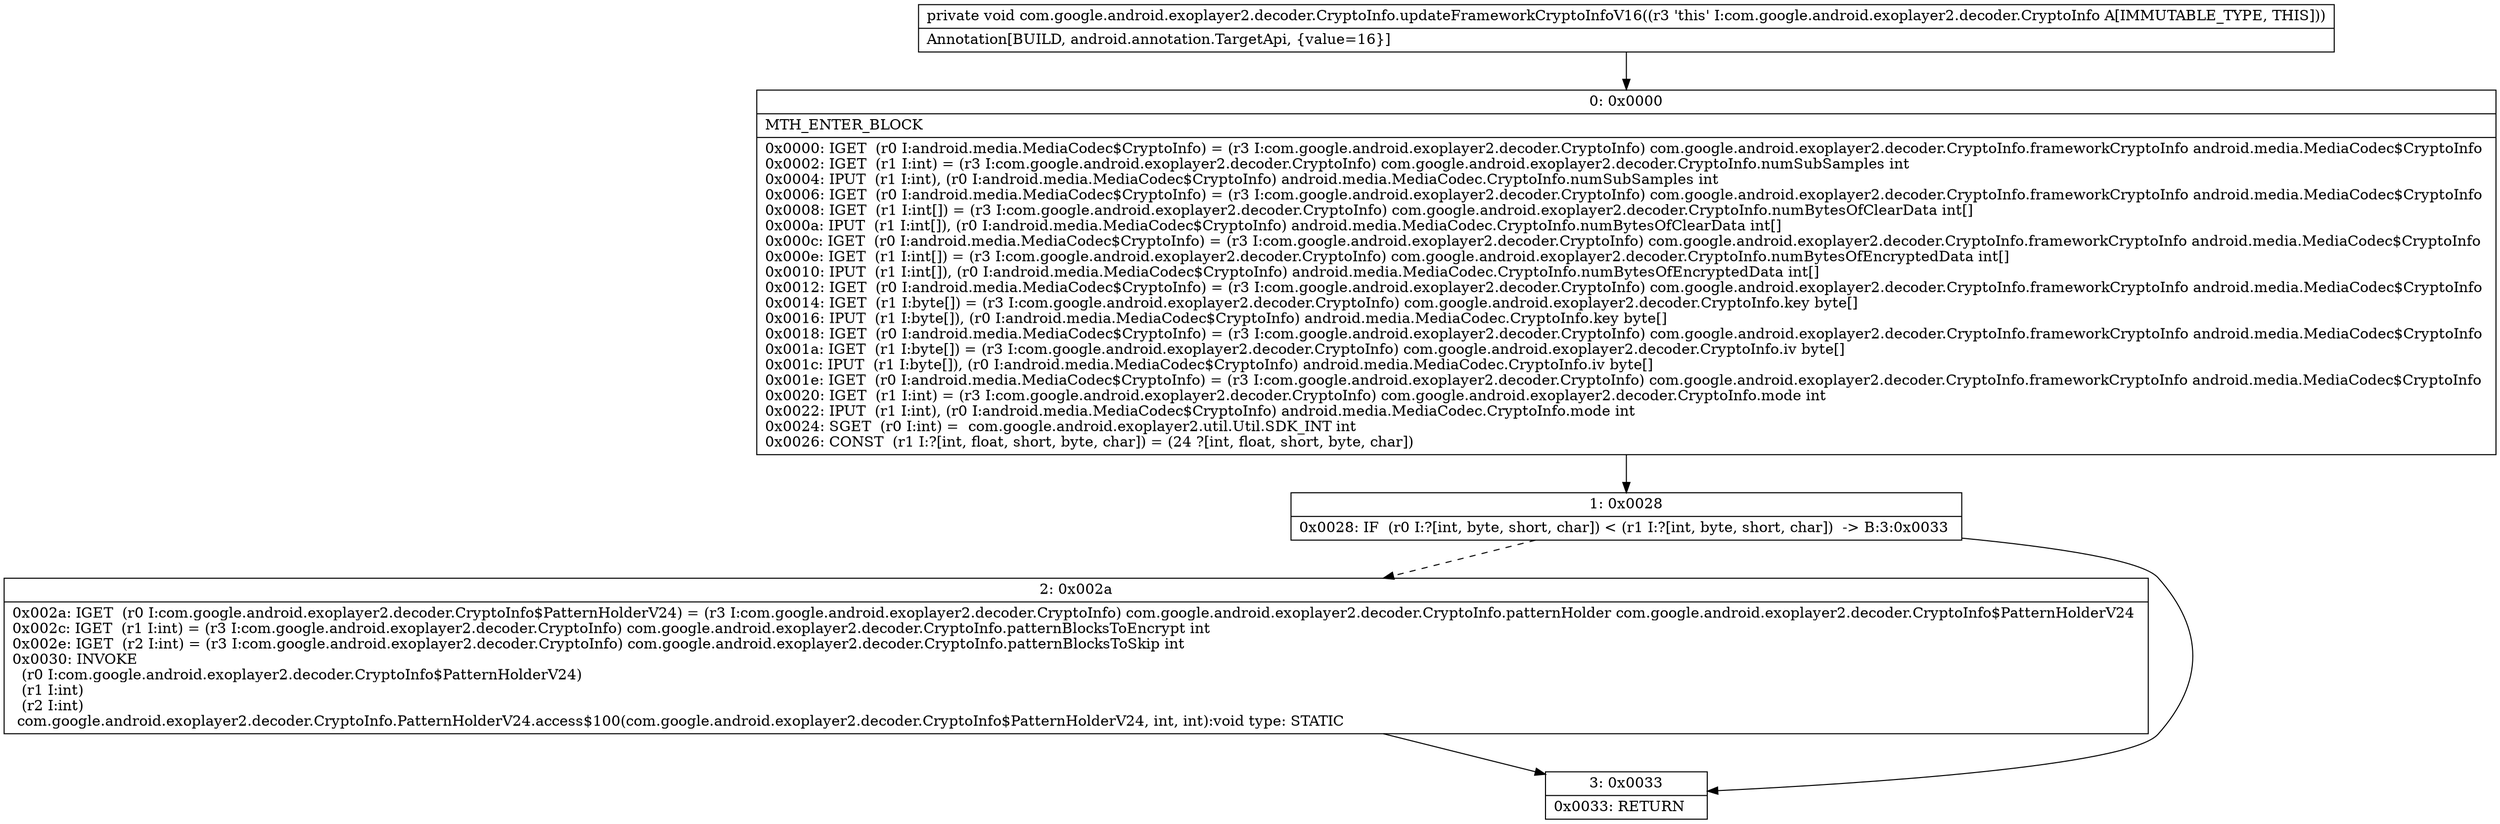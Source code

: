 digraph "CFG forcom.google.android.exoplayer2.decoder.CryptoInfo.updateFrameworkCryptoInfoV16()V" {
Node_0 [shape=record,label="{0\:\ 0x0000|MTH_ENTER_BLOCK\l|0x0000: IGET  (r0 I:android.media.MediaCodec$CryptoInfo) = (r3 I:com.google.android.exoplayer2.decoder.CryptoInfo) com.google.android.exoplayer2.decoder.CryptoInfo.frameworkCryptoInfo android.media.MediaCodec$CryptoInfo \l0x0002: IGET  (r1 I:int) = (r3 I:com.google.android.exoplayer2.decoder.CryptoInfo) com.google.android.exoplayer2.decoder.CryptoInfo.numSubSamples int \l0x0004: IPUT  (r1 I:int), (r0 I:android.media.MediaCodec$CryptoInfo) android.media.MediaCodec.CryptoInfo.numSubSamples int \l0x0006: IGET  (r0 I:android.media.MediaCodec$CryptoInfo) = (r3 I:com.google.android.exoplayer2.decoder.CryptoInfo) com.google.android.exoplayer2.decoder.CryptoInfo.frameworkCryptoInfo android.media.MediaCodec$CryptoInfo \l0x0008: IGET  (r1 I:int[]) = (r3 I:com.google.android.exoplayer2.decoder.CryptoInfo) com.google.android.exoplayer2.decoder.CryptoInfo.numBytesOfClearData int[] \l0x000a: IPUT  (r1 I:int[]), (r0 I:android.media.MediaCodec$CryptoInfo) android.media.MediaCodec.CryptoInfo.numBytesOfClearData int[] \l0x000c: IGET  (r0 I:android.media.MediaCodec$CryptoInfo) = (r3 I:com.google.android.exoplayer2.decoder.CryptoInfo) com.google.android.exoplayer2.decoder.CryptoInfo.frameworkCryptoInfo android.media.MediaCodec$CryptoInfo \l0x000e: IGET  (r1 I:int[]) = (r3 I:com.google.android.exoplayer2.decoder.CryptoInfo) com.google.android.exoplayer2.decoder.CryptoInfo.numBytesOfEncryptedData int[] \l0x0010: IPUT  (r1 I:int[]), (r0 I:android.media.MediaCodec$CryptoInfo) android.media.MediaCodec.CryptoInfo.numBytesOfEncryptedData int[] \l0x0012: IGET  (r0 I:android.media.MediaCodec$CryptoInfo) = (r3 I:com.google.android.exoplayer2.decoder.CryptoInfo) com.google.android.exoplayer2.decoder.CryptoInfo.frameworkCryptoInfo android.media.MediaCodec$CryptoInfo \l0x0014: IGET  (r1 I:byte[]) = (r3 I:com.google.android.exoplayer2.decoder.CryptoInfo) com.google.android.exoplayer2.decoder.CryptoInfo.key byte[] \l0x0016: IPUT  (r1 I:byte[]), (r0 I:android.media.MediaCodec$CryptoInfo) android.media.MediaCodec.CryptoInfo.key byte[] \l0x0018: IGET  (r0 I:android.media.MediaCodec$CryptoInfo) = (r3 I:com.google.android.exoplayer2.decoder.CryptoInfo) com.google.android.exoplayer2.decoder.CryptoInfo.frameworkCryptoInfo android.media.MediaCodec$CryptoInfo \l0x001a: IGET  (r1 I:byte[]) = (r3 I:com.google.android.exoplayer2.decoder.CryptoInfo) com.google.android.exoplayer2.decoder.CryptoInfo.iv byte[] \l0x001c: IPUT  (r1 I:byte[]), (r0 I:android.media.MediaCodec$CryptoInfo) android.media.MediaCodec.CryptoInfo.iv byte[] \l0x001e: IGET  (r0 I:android.media.MediaCodec$CryptoInfo) = (r3 I:com.google.android.exoplayer2.decoder.CryptoInfo) com.google.android.exoplayer2.decoder.CryptoInfo.frameworkCryptoInfo android.media.MediaCodec$CryptoInfo \l0x0020: IGET  (r1 I:int) = (r3 I:com.google.android.exoplayer2.decoder.CryptoInfo) com.google.android.exoplayer2.decoder.CryptoInfo.mode int \l0x0022: IPUT  (r1 I:int), (r0 I:android.media.MediaCodec$CryptoInfo) android.media.MediaCodec.CryptoInfo.mode int \l0x0024: SGET  (r0 I:int) =  com.google.android.exoplayer2.util.Util.SDK_INT int \l0x0026: CONST  (r1 I:?[int, float, short, byte, char]) = (24 ?[int, float, short, byte, char]) \l}"];
Node_1 [shape=record,label="{1\:\ 0x0028|0x0028: IF  (r0 I:?[int, byte, short, char]) \< (r1 I:?[int, byte, short, char])  \-\> B:3:0x0033 \l}"];
Node_2 [shape=record,label="{2\:\ 0x002a|0x002a: IGET  (r0 I:com.google.android.exoplayer2.decoder.CryptoInfo$PatternHolderV24) = (r3 I:com.google.android.exoplayer2.decoder.CryptoInfo) com.google.android.exoplayer2.decoder.CryptoInfo.patternHolder com.google.android.exoplayer2.decoder.CryptoInfo$PatternHolderV24 \l0x002c: IGET  (r1 I:int) = (r3 I:com.google.android.exoplayer2.decoder.CryptoInfo) com.google.android.exoplayer2.decoder.CryptoInfo.patternBlocksToEncrypt int \l0x002e: IGET  (r2 I:int) = (r3 I:com.google.android.exoplayer2.decoder.CryptoInfo) com.google.android.exoplayer2.decoder.CryptoInfo.patternBlocksToSkip int \l0x0030: INVOKE  \l  (r0 I:com.google.android.exoplayer2.decoder.CryptoInfo$PatternHolderV24)\l  (r1 I:int)\l  (r2 I:int)\l com.google.android.exoplayer2.decoder.CryptoInfo.PatternHolderV24.access$100(com.google.android.exoplayer2.decoder.CryptoInfo$PatternHolderV24, int, int):void type: STATIC \l}"];
Node_3 [shape=record,label="{3\:\ 0x0033|0x0033: RETURN   \l}"];
MethodNode[shape=record,label="{private void com.google.android.exoplayer2.decoder.CryptoInfo.updateFrameworkCryptoInfoV16((r3 'this' I:com.google.android.exoplayer2.decoder.CryptoInfo A[IMMUTABLE_TYPE, THIS]))  | Annotation[BUILD, android.annotation.TargetApi, \{value=16\}]\l}"];
MethodNode -> Node_0;
Node_0 -> Node_1;
Node_1 -> Node_2[style=dashed];
Node_1 -> Node_3;
Node_2 -> Node_3;
}

